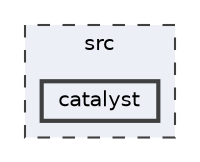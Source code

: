 digraph "src/catalyst"
{
 // INTERACTIVE_SVG=YES
 // LATEX_PDF_SIZE
  bgcolor="transparent";
  edge [fontname=Helvetica,fontsize=10,labelfontname=Helvetica,labelfontsize=10];
  node [fontname=Helvetica,fontsize=10,shape=box,height=0.2,width=0.4];
  compound=true
  subgraph clusterdir_68267d1309a1af8e8297ef4c3efbcdba {
    graph [ bgcolor="#edeff6", pencolor="grey25", label="src", fontname=Helvetica,fontsize=10 style="filled,dashed", URL="dir_68267d1309a1af8e8297ef4c3efbcdba.html",tooltip=""]
  dir_af265b1534f12fcb75d0f59f114e3cf8 [label="catalyst", fillcolor="#edeff6", color="grey25", style="filled,bold", URL="dir_af265b1534f12fcb75d0f59f114e3cf8.html",tooltip=""];
  }
}
